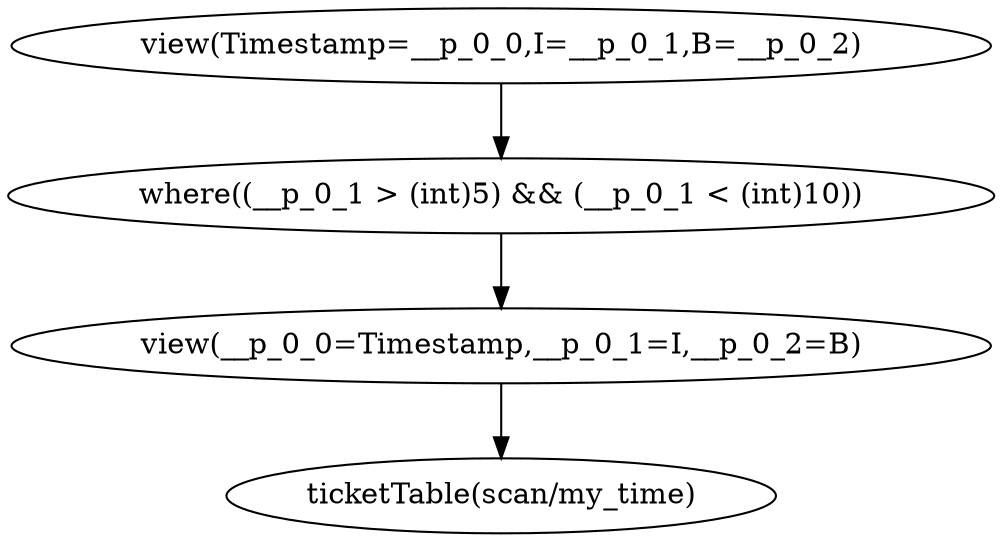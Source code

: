 digraph {
"op_0" ["label"="ticketTable(scan/my_time)"]
"op_1" ["label"="view(__p_0_0=Timestamp,__p_0_1=I,__p_0_2=B)"]
"op_2" ["label"="where((__p_0_1 > (int)5) && (__p_0_1 < (int)10))"]
"op_3" ["label"="view(Timestamp=__p_0_0,I=__p_0_1,B=__p_0_2)"]
"op_1" -> "op_0"
"op_2" -> "op_1"
"op_3" -> "op_2"
}